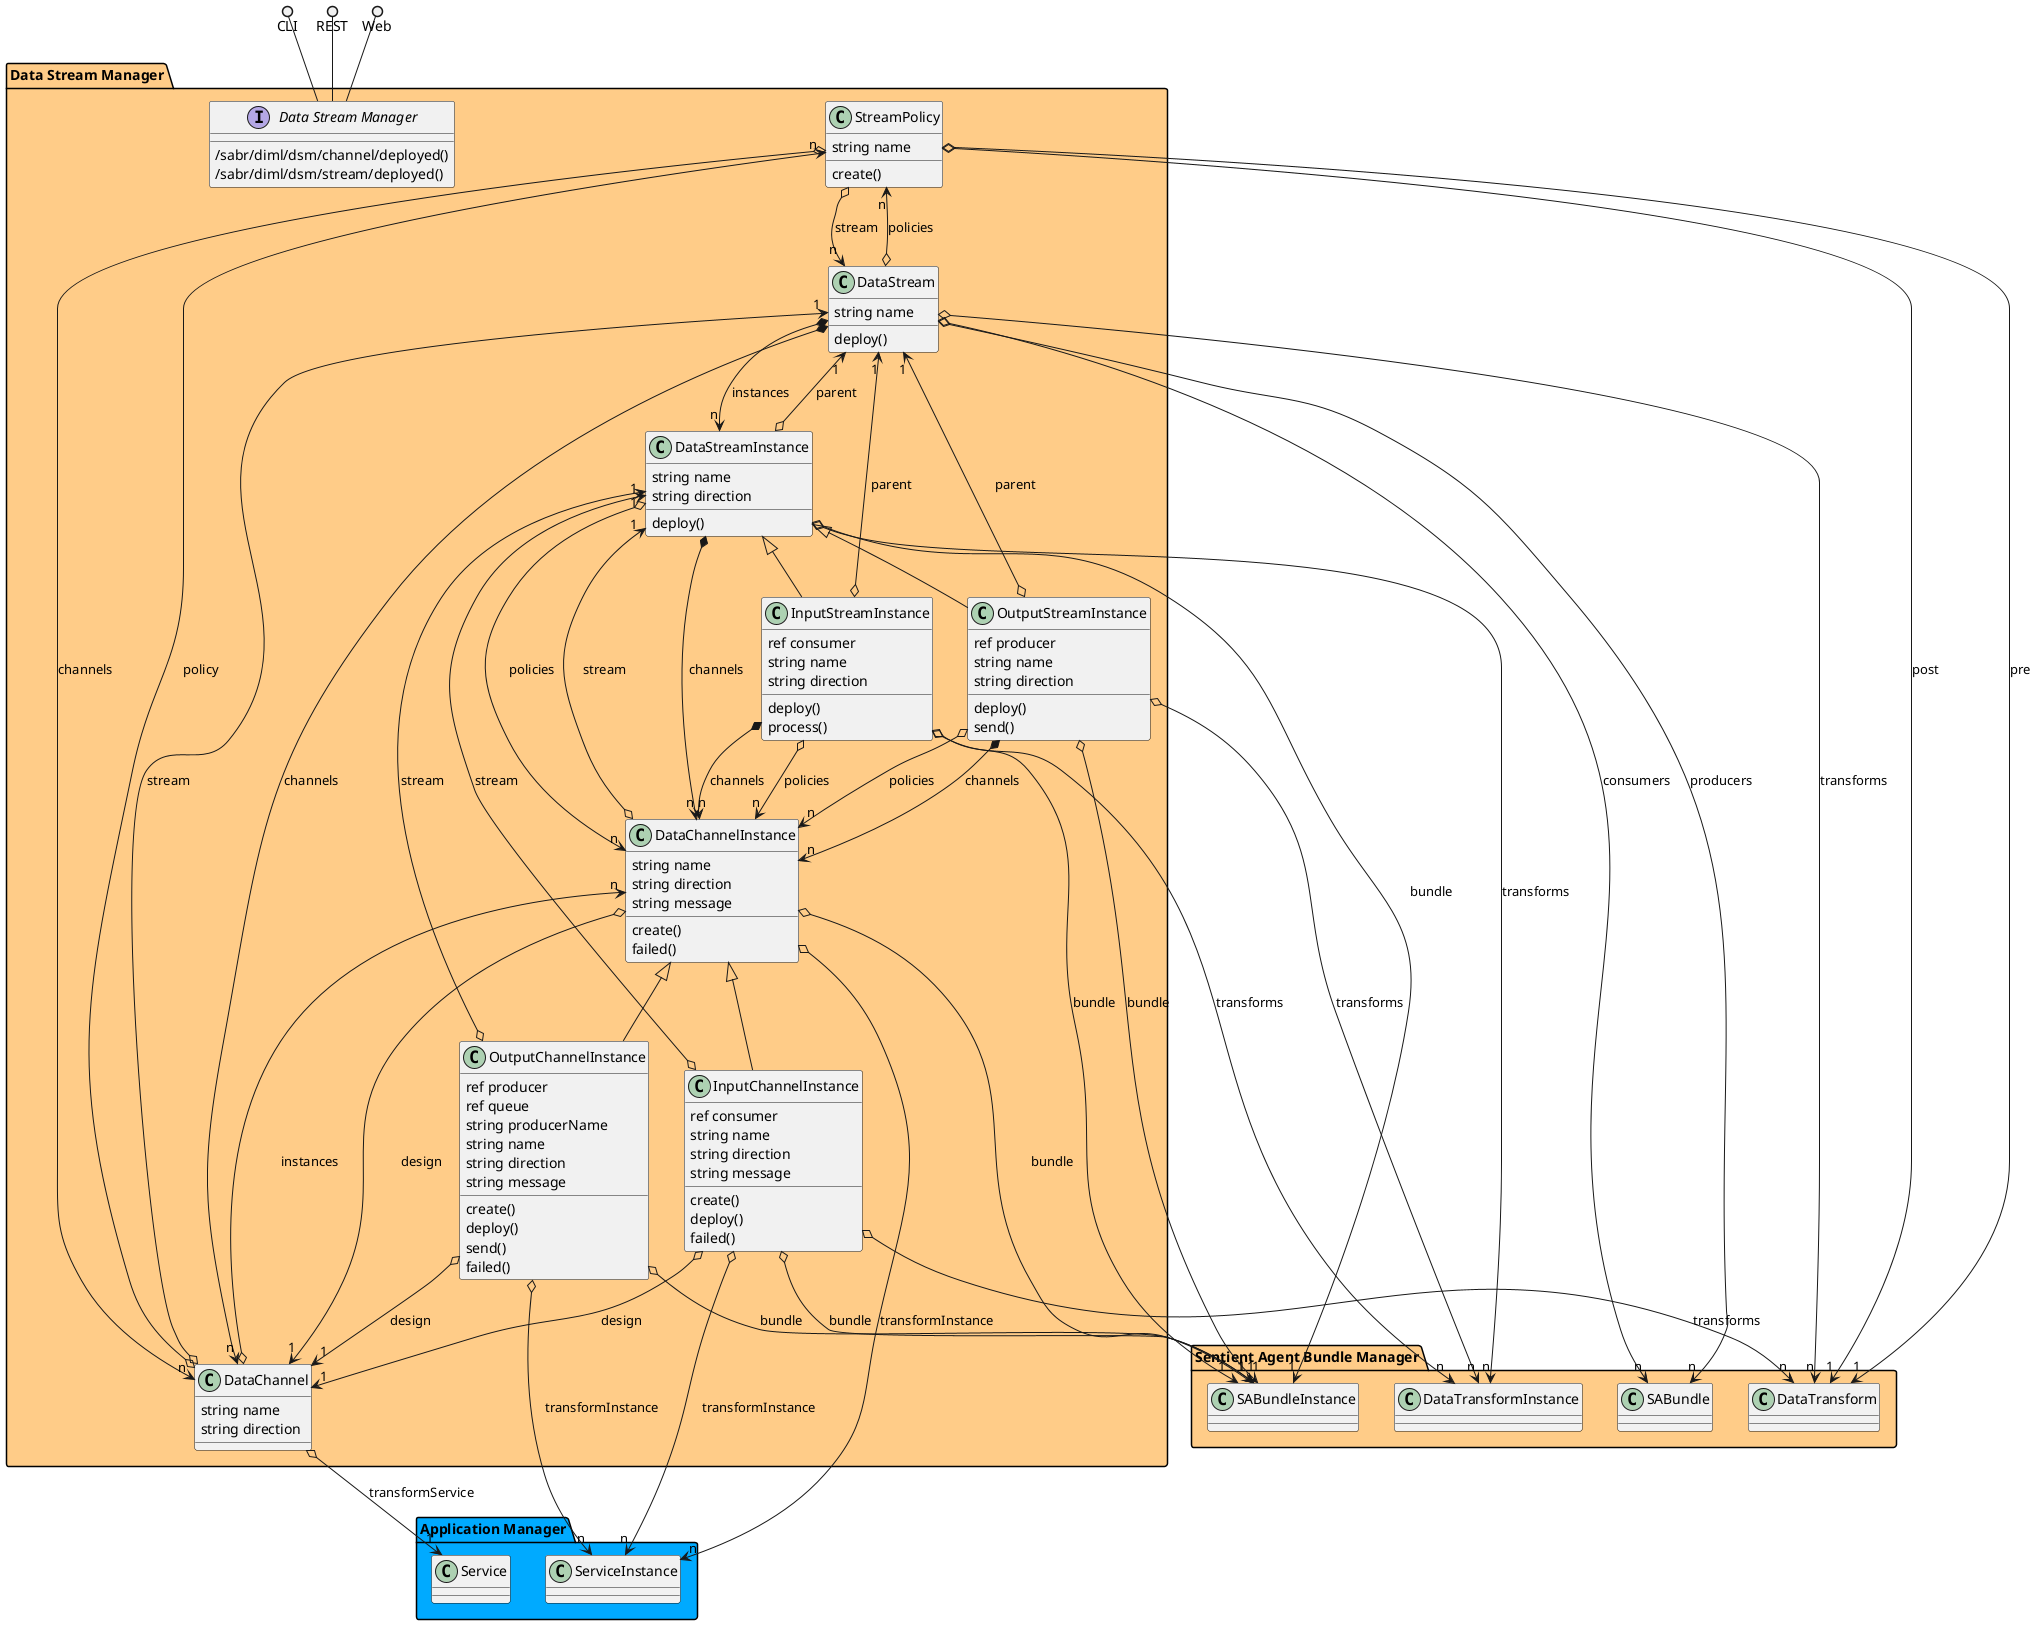 @startuml


package "Application Manager" #00aaff {
    
        class Service {
        }
    
        class ServiceInstance {
        }
    }

package "Data Stream Manager" #ffcc88 {
    
        class StreamPolicy {
        }
    
        class DataChannelInstance {
        }
    
        class DataStream {
        }
    
        class DataChannel {
        }
    
        class DataStreamInstance {
        }
    }

package "Sentient Agent Bundle Manager" #ffcc88 {
    
        class SABundleInstance {
        }
    
        class DataTransform {
        }
    
        class SABundle {
        }
    
        class DataTransformInstance {
        }
    }


package "Data Stream Manager" #ffcc88 {

    interface "Data Stream Manager" as i {
            /sabr/diml/dsm/channel/deployed()
            /sabr/diml/dsm/stream/deployed()
    
    }
}

CLI ()-- i
REST ()-- i
Web ()-- i

package "Data Stream Manager" #ffcc88 {
        class "DataChannel" {
                 string name
                 string direction
                    }
                DataChannel o--> "1" Service : transformService
                        DataChannel o--> "n" StreamPolicy : policy
                        DataChannel o--> "n" DataChannelInstance : instances
                        DataChannel o--> "1" DataStream : stream
            
    
    class "DataChannelInstance" {
                 string name
                 string direction
                 string message
                             create()
                     failed()
            }
                DataChannelInstance o--> "1" DataChannel : design
                        DataChannelInstance o--> "1" DataStreamInstance : stream
                        DataChannelInstance o--> "n" ServiceInstance : transformInstance
                        DataChannelInstance o--> "1" SABundleInstance : bundle
            
    
    class "DataStream" {
                 string name
                             deploy()
            }
                DataStream o--> "n" StreamPolicy : policies
                        DataStream *--> "n" DataChannel : channels
                        DataStream *--> "n" DataStreamInstance : instances
                        DataStream o--> "n" DataTransform : transforms
                        DataStream o--> "n" SABundle : consumers
                        DataStream o--> "n" SABundle : producers
            
    
    class "DataStreamInstance" {
                 string name
                 string direction
                             deploy()
            }
                DataStreamInstance o--> "1" DataStream : parent
                        DataStreamInstance o--> "1" SABundleInstance : bundle
                        DataStreamInstance *--> "n" DataChannelInstance : channels
                        DataStreamInstance o--> "n" DataChannelInstance : policies
                        DataStreamInstance o--> "n" DataTransformInstance : transforms
            
    
    class "InputChannelInstance" {
                 ref consumer
                 string name
                 string direction
                 string message
                             create()
                     deploy()
                     failed()
            }
                InputChannelInstance o--> "n" DataTransform : transforms
                        InputChannelInstance o--> "1" DataChannel : design
                        InputChannelInstance o--> "1" DataStreamInstance : stream
                        InputChannelInstance o--> "n" ServiceInstance : transformInstance
                        InputChannelInstance o--> "1" SABundleInstance : bundle
            
    
        DataChannelInstance <|-- InputChannelInstance
    
    class "InputStreamInstance" {
                 ref consumer
                 string name
                 string direction
                             deploy()
                     process()
            }
                InputStreamInstance o--> "1" DataStream : parent
                        InputStreamInstance o--> "1" SABundleInstance : bundle
                        InputStreamInstance *--> "n" DataChannelInstance : channels
                        InputStreamInstance o--> "n" DataChannelInstance : policies
                        InputStreamInstance o--> "n" DataTransformInstance : transforms
            
    
        DataStreamInstance <|-- InputStreamInstance
    
    class "OutputChannelInstance" {
                 ref producer
                 ref queue
                 string producerName
                 string name
                 string direction
                 string message
                             create()
                     deploy()
                     send()
                     failed()
            }
                OutputChannelInstance o--> "1" DataChannel : design
                        OutputChannelInstance o--> "1" DataStreamInstance : stream
                        OutputChannelInstance o--> "n" ServiceInstance : transformInstance
                        OutputChannelInstance o--> "1" SABundleInstance : bundle
            
    
        DataChannelInstance <|-- OutputChannelInstance
    
    class "OutputStreamInstance" {
                 ref producer
                 string name
                 string direction
                             deploy()
                     send()
            }
                OutputStreamInstance o--> "1" DataStream : parent
                        OutputStreamInstance o--> "1" SABundleInstance : bundle
                        OutputStreamInstance *--> "n" DataChannelInstance : channels
                        OutputStreamInstance o--> "n" DataChannelInstance : policies
                        OutputStreamInstance o--> "n" DataTransformInstance : transforms
            
    
        DataStreamInstance <|-- OutputStreamInstance
    
    class "StreamPolicy" {
                 string name
                             create()
            }
                StreamPolicy o--> "1" DataTransform : post
                        StreamPolicy o--> "1" DataTransform : pre
                        StreamPolicy o--> "n" DataStream : stream
                        StreamPolicy o--> "n" DataChannel : channels
            
    

}



@enduml

